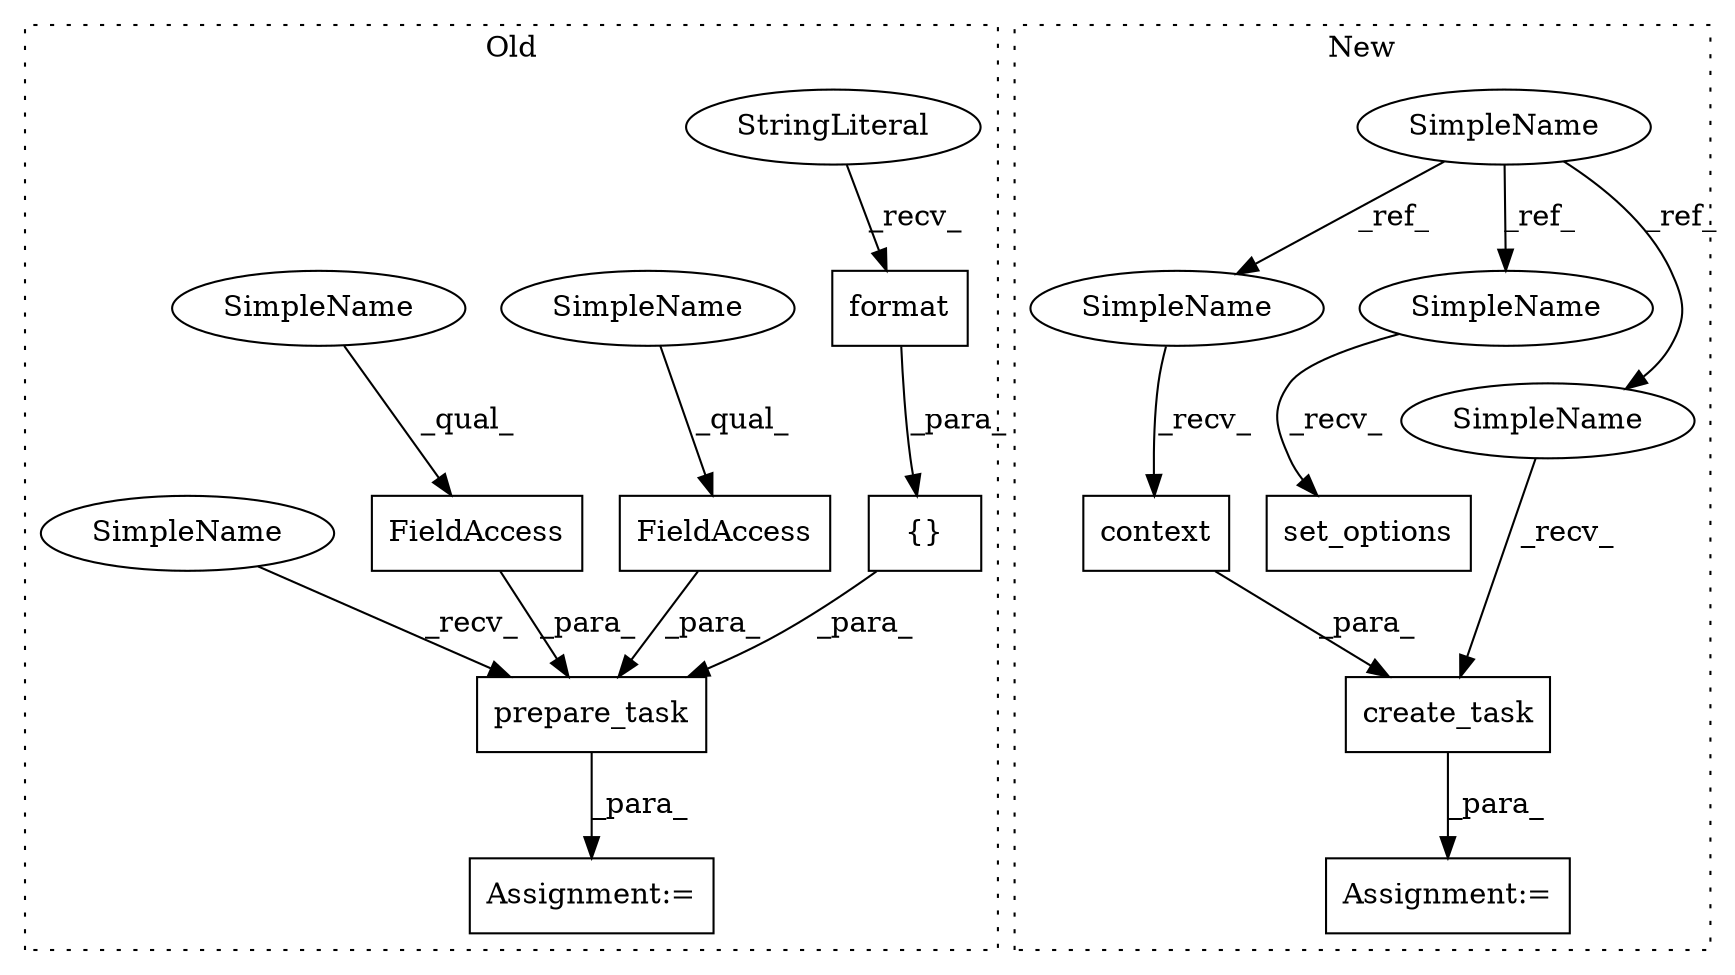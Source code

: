 digraph G {
subgraph cluster0 {
1 [label="{}" a="4" s="1918,1953" l="1,1" shape="box"];
4 [label="Assignment:=" a="7" s="1890" l="1" shape="box"];
5 [label="prepare_task" a="32" s="1896,1994" l="13,1" shape="box"];
7 [label="FieldAccess" a="22" s="1972" l="22" shape="box"];
8 [label="FieldAccess" a="22" s="1955" l="16" shape="box"];
11 [label="format" a="32" s="1941,1952" l="7,1" shape="box"];
12 [label="StringLiteral" a="45" s="1919" l="21" shape="ellipse"];
16 [label="SimpleName" a="42" s="1955" l="4" shape="ellipse"];
17 [label="SimpleName" a="42" s="1972" l="4" shape="ellipse"];
18 [label="SimpleName" a="42" s="1891" l="4" shape="ellipse"];
label = "Old";
style="dotted";
}
subgraph cluster1 {
2 [label="create_task" a="32" s="1865,1891" l="12,1" shape="box"];
3 [label="Assignment:=" a="7" s="1859" l="1" shape="box"];
6 [label="SimpleName" a="42" s="1615" l="4" shape="ellipse"];
9 [label="context" a="32" s="1882" l="9" shape="box"];
10 [label="set_options" a="32" s="1828,1844" l="12,1" shape="box"];
13 [label="SimpleName" a="42" s="1877" l="4" shape="ellipse"];
14 [label="SimpleName" a="42" s="1823" l="4" shape="ellipse"];
15 [label="SimpleName" a="42" s="1860" l="4" shape="ellipse"];
label = "New";
style="dotted";
}
1 -> 5 [label="_para_"];
2 -> 3 [label="_para_"];
5 -> 4 [label="_para_"];
6 -> 14 [label="_ref_"];
6 -> 15 [label="_ref_"];
6 -> 13 [label="_ref_"];
7 -> 5 [label="_para_"];
8 -> 5 [label="_para_"];
9 -> 2 [label="_para_"];
11 -> 1 [label="_para_"];
12 -> 11 [label="_recv_"];
13 -> 9 [label="_recv_"];
14 -> 10 [label="_recv_"];
15 -> 2 [label="_recv_"];
16 -> 8 [label="_qual_"];
17 -> 7 [label="_qual_"];
18 -> 5 [label="_recv_"];
}